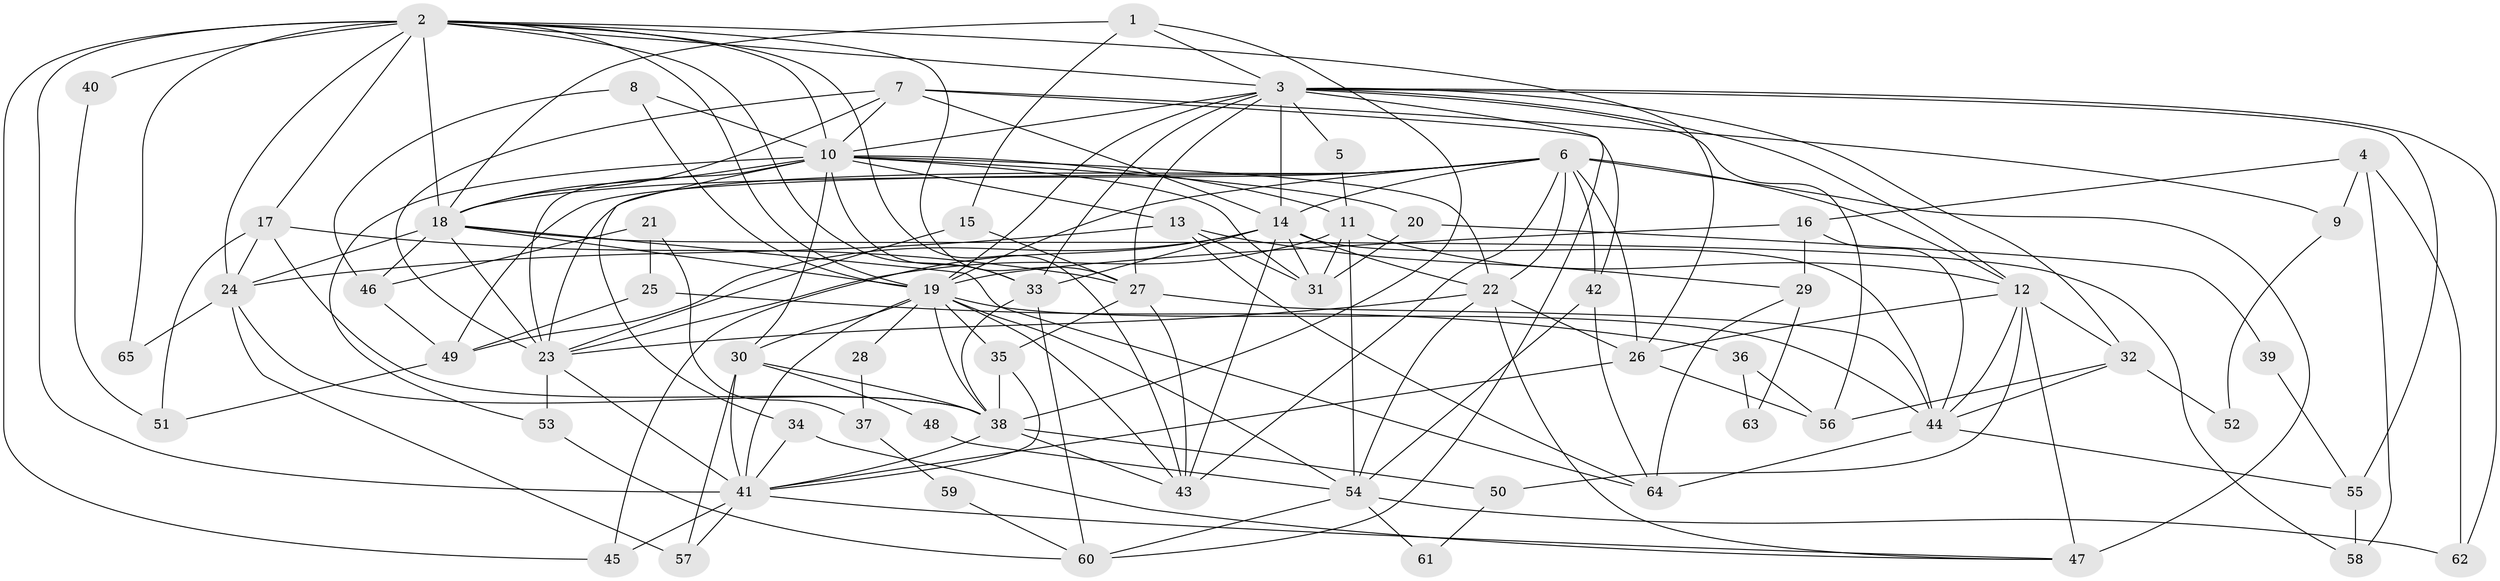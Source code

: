 // original degree distribution, {4: 0.24615384615384617, 9: 0.007692307692307693, 2: 0.1076923076923077, 3: 0.3230769230769231, 5: 0.17692307692307693, 6: 0.1, 7: 0.03076923076923077, 8: 0.007692307692307693}
// Generated by graph-tools (version 1.1) at 2025/36/03/09/25 02:36:26]
// undirected, 65 vertices, 172 edges
graph export_dot {
graph [start="1"]
  node [color=gray90,style=filled];
  1;
  2;
  3;
  4;
  5;
  6;
  7;
  8;
  9;
  10;
  11;
  12;
  13;
  14;
  15;
  16;
  17;
  18;
  19;
  20;
  21;
  22;
  23;
  24;
  25;
  26;
  27;
  28;
  29;
  30;
  31;
  32;
  33;
  34;
  35;
  36;
  37;
  38;
  39;
  40;
  41;
  42;
  43;
  44;
  45;
  46;
  47;
  48;
  49;
  50;
  51;
  52;
  53;
  54;
  55;
  56;
  57;
  58;
  59;
  60;
  61;
  62;
  63;
  64;
  65;
  1 -- 3 [weight=1.0];
  1 -- 15 [weight=1.0];
  1 -- 18 [weight=1.0];
  1 -- 38 [weight=1.0];
  2 -- 3 [weight=1.0];
  2 -- 10 [weight=1.0];
  2 -- 17 [weight=1.0];
  2 -- 18 [weight=2.0];
  2 -- 19 [weight=1.0];
  2 -- 24 [weight=1.0];
  2 -- 26 [weight=1.0];
  2 -- 27 [weight=1.0];
  2 -- 33 [weight=1.0];
  2 -- 40 [weight=1.0];
  2 -- 41 [weight=1.0];
  2 -- 43 [weight=1.0];
  2 -- 45 [weight=1.0];
  2 -- 65 [weight=1.0];
  3 -- 5 [weight=1.0];
  3 -- 10 [weight=2.0];
  3 -- 12 [weight=1.0];
  3 -- 14 [weight=1.0];
  3 -- 19 [weight=2.0];
  3 -- 27 [weight=1.0];
  3 -- 32 [weight=1.0];
  3 -- 33 [weight=1.0];
  3 -- 55 [weight=1.0];
  3 -- 56 [weight=2.0];
  3 -- 60 [weight=1.0];
  3 -- 62 [weight=1.0];
  4 -- 9 [weight=1.0];
  4 -- 16 [weight=1.0];
  4 -- 58 [weight=1.0];
  4 -- 62 [weight=1.0];
  5 -- 11 [weight=1.0];
  6 -- 12 [weight=1.0];
  6 -- 14 [weight=1.0];
  6 -- 18 [weight=1.0];
  6 -- 19 [weight=1.0];
  6 -- 22 [weight=1.0];
  6 -- 23 [weight=1.0];
  6 -- 26 [weight=1.0];
  6 -- 42 [weight=1.0];
  6 -- 43 [weight=1.0];
  6 -- 47 [weight=2.0];
  6 -- 49 [weight=1.0];
  7 -- 9 [weight=1.0];
  7 -- 10 [weight=1.0];
  7 -- 14 [weight=2.0];
  7 -- 18 [weight=1.0];
  7 -- 23 [weight=1.0];
  7 -- 42 [weight=1.0];
  8 -- 10 [weight=1.0];
  8 -- 19 [weight=1.0];
  8 -- 46 [weight=1.0];
  9 -- 52 [weight=1.0];
  10 -- 11 [weight=2.0];
  10 -- 13 [weight=1.0];
  10 -- 18 [weight=1.0];
  10 -- 20 [weight=1.0];
  10 -- 22 [weight=2.0];
  10 -- 23 [weight=1.0];
  10 -- 30 [weight=1.0];
  10 -- 31 [weight=1.0];
  10 -- 33 [weight=1.0];
  10 -- 34 [weight=1.0];
  10 -- 53 [weight=1.0];
  11 -- 12 [weight=1.0];
  11 -- 23 [weight=1.0];
  11 -- 31 [weight=2.0];
  11 -- 54 [weight=1.0];
  12 -- 26 [weight=1.0];
  12 -- 32 [weight=1.0];
  12 -- 44 [weight=1.0];
  12 -- 47 [weight=2.0];
  12 -- 50 [weight=1.0];
  13 -- 24 [weight=1.0];
  13 -- 29 [weight=1.0];
  13 -- 31 [weight=1.0];
  13 -- 64 [weight=1.0];
  14 -- 22 [weight=1.0];
  14 -- 31 [weight=1.0];
  14 -- 33 [weight=1.0];
  14 -- 43 [weight=1.0];
  14 -- 44 [weight=1.0];
  14 -- 45 [weight=1.0];
  14 -- 49 [weight=2.0];
  15 -- 23 [weight=1.0];
  15 -- 27 [weight=2.0];
  16 -- 19 [weight=1.0];
  16 -- 29 [weight=1.0];
  16 -- 44 [weight=1.0];
  17 -- 24 [weight=1.0];
  17 -- 27 [weight=1.0];
  17 -- 38 [weight=1.0];
  17 -- 51 [weight=1.0];
  18 -- 19 [weight=1.0];
  18 -- 23 [weight=1.0];
  18 -- 24 [weight=1.0];
  18 -- 46 [weight=1.0];
  18 -- 58 [weight=1.0];
  18 -- 64 [weight=1.0];
  19 -- 28 [weight=2.0];
  19 -- 30 [weight=1.0];
  19 -- 35 [weight=1.0];
  19 -- 38 [weight=1.0];
  19 -- 41 [weight=2.0];
  19 -- 43 [weight=1.0];
  19 -- 44 [weight=1.0];
  19 -- 54 [weight=1.0];
  20 -- 31 [weight=1.0];
  20 -- 39 [weight=1.0];
  21 -- 25 [weight=1.0];
  21 -- 37 [weight=1.0];
  21 -- 46 [weight=1.0];
  22 -- 23 [weight=1.0];
  22 -- 26 [weight=2.0];
  22 -- 47 [weight=1.0];
  22 -- 54 [weight=1.0];
  23 -- 41 [weight=1.0];
  23 -- 53 [weight=1.0];
  24 -- 38 [weight=1.0];
  24 -- 57 [weight=1.0];
  24 -- 65 [weight=1.0];
  25 -- 36 [weight=1.0];
  25 -- 49 [weight=1.0];
  26 -- 41 [weight=1.0];
  26 -- 56 [weight=1.0];
  27 -- 35 [weight=1.0];
  27 -- 43 [weight=1.0];
  27 -- 44 [weight=1.0];
  28 -- 37 [weight=1.0];
  29 -- 63 [weight=1.0];
  29 -- 64 [weight=1.0];
  30 -- 38 [weight=1.0];
  30 -- 41 [weight=2.0];
  30 -- 48 [weight=1.0];
  30 -- 57 [weight=1.0];
  32 -- 44 [weight=1.0];
  32 -- 52 [weight=1.0];
  32 -- 56 [weight=1.0];
  33 -- 38 [weight=1.0];
  33 -- 60 [weight=1.0];
  34 -- 41 [weight=1.0];
  34 -- 47 [weight=1.0];
  35 -- 38 [weight=1.0];
  35 -- 41 [weight=1.0];
  36 -- 56 [weight=1.0];
  36 -- 63 [weight=1.0];
  37 -- 59 [weight=1.0];
  38 -- 41 [weight=3.0];
  38 -- 43 [weight=1.0];
  38 -- 50 [weight=1.0];
  39 -- 55 [weight=1.0];
  40 -- 51 [weight=1.0];
  41 -- 45 [weight=1.0];
  41 -- 47 [weight=1.0];
  41 -- 57 [weight=1.0];
  42 -- 54 [weight=1.0];
  42 -- 64 [weight=1.0];
  44 -- 55 [weight=1.0];
  44 -- 64 [weight=2.0];
  46 -- 49 [weight=1.0];
  48 -- 54 [weight=1.0];
  49 -- 51 [weight=1.0];
  50 -- 61 [weight=1.0];
  53 -- 60 [weight=1.0];
  54 -- 60 [weight=1.0];
  54 -- 61 [weight=1.0];
  54 -- 62 [weight=1.0];
  55 -- 58 [weight=1.0];
  59 -- 60 [weight=1.0];
}
